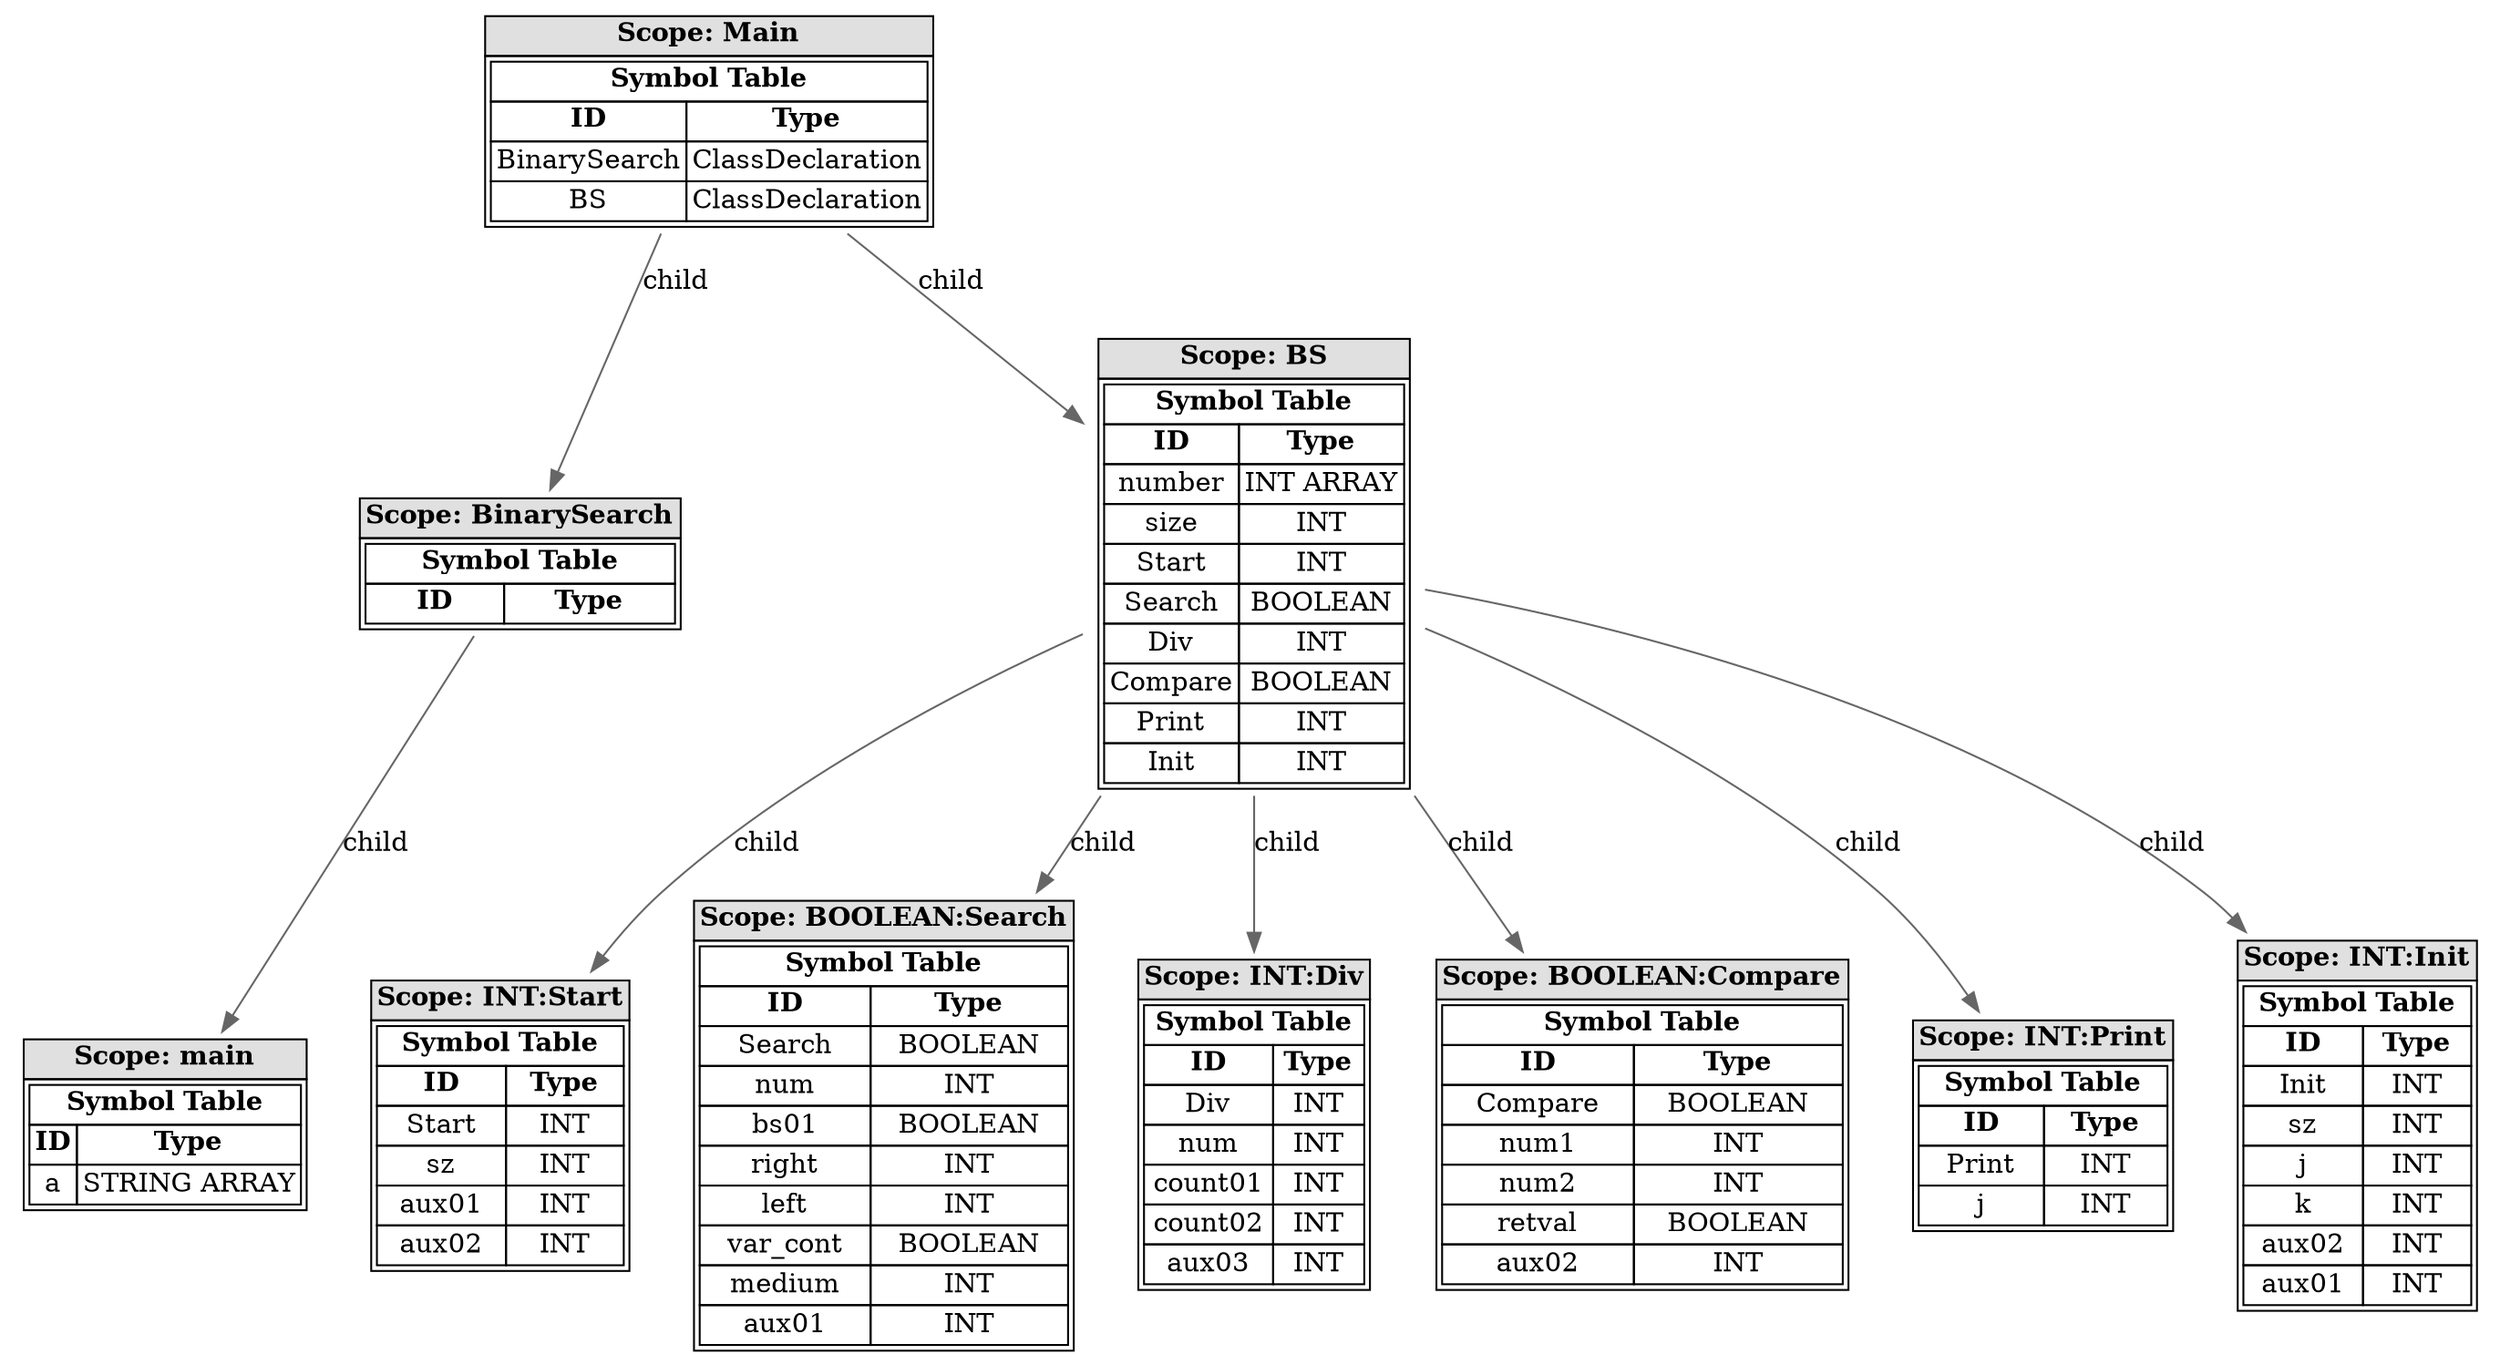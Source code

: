 digraph SymbolTable {
  node [shape=none];
  edge [color="#666666"];
  rankdir=TB;

  scope_140724773767360 [label=<
    <table border='0' cellborder='1' cellspacing='0'>
      <tr><td bgcolor="#E0E0E0"><b>Scope: Main</b></td></tr>
      <tr><td>
<table border='0' cellborder='1' cellspacing='0'>
  <tr><td colspan='2'><b>Symbol Table</b></td></tr>
  <tr><td><b>ID</b></td><td><b>Type</b></td></tr>
  <tr><td>BinarySearch</td><td>ClassDeclaration</td></tr>
  <tr><td>BS</td><td>ClassDeclaration</td></tr>
</table>      </td></tr>
    </table>
  >];

  scope_503347360 [label=<
    <table border='0' cellborder='1' cellspacing='0'>
      <tr><td bgcolor="#E0E0E0"><b>Scope: BinarySearch</b></td></tr>
      <tr><td>
<table border='0' cellborder='1' cellspacing='0'>
  <tr><td colspan='2'><b>Symbol Table</b></td></tr>
  <tr><td><b>ID</b></td><td><b>Type</b></td></tr>
</table>      </td></tr>
    </table>
  >];

  scope_140724773767360 -> scope_503347360 [label="child"];
  scope_503347632 [label=<
    <table border='0' cellborder='1' cellspacing='0'>
      <tr><td bgcolor="#E0E0E0"><b>Scope: BS</b></td></tr>
      <tr><td>
<table border='0' cellborder='1' cellspacing='0'>
  <tr><td colspan='2'><b>Symbol Table</b></td></tr>
  <tr><td><b>ID</b></td><td><b>Type</b></td></tr>
  <tr><td>number</td><td>INT ARRAY</td></tr>
  <tr><td>size</td><td>INT</td></tr>
  <tr><td>Start</td><td>INT</td></tr>
  <tr><td>Search</td><td>BOOLEAN</td></tr>
  <tr><td>Div</td><td>INT</td></tr>
  <tr><td>Compare</td><td>BOOLEAN</td></tr>
  <tr><td>Print</td><td>INT</td></tr>
  <tr><td>Init</td><td>INT</td></tr>
</table>      </td></tr>
    </table>
  >];

  scope_140724773767360 -> scope_503347632 [label="child"];
  scope_503347456 [label=<
    <table border='0' cellborder='1' cellspacing='0'>
      <tr><td bgcolor="#E0E0E0"><b>Scope: main</b></td></tr>
      <tr><td>
<table border='0' cellborder='1' cellspacing='0'>
  <tr><td colspan='2'><b>Symbol Table</b></td></tr>
  <tr><td><b>ID</b></td><td><b>Type</b></td></tr>
  <tr><td>a</td><td>STRING ARRAY</td></tr>
</table>      </td></tr>
    </table>
  >];

  scope_503347360 -> scope_503347456 [label="child"];
  scope_503347872 [label=<
    <table border='0' cellborder='1' cellspacing='0'>
      <tr><td bgcolor="#E0E0E0"><b>Scope: INT:Start</b></td></tr>
      <tr><td>
<table border='0' cellborder='1' cellspacing='0'>
  <tr><td colspan='2'><b>Symbol Table</b></td></tr>
  <tr><td><b>ID</b></td><td><b>Type</b></td></tr>
  <tr><td>Start</td><td>INT</td></tr>
  <tr><td>sz</td><td>INT</td></tr>
  <tr><td>aux01</td><td>INT</td></tr>
  <tr><td>aux02</td><td>INT</td></tr>
</table>      </td></tr>
    </table>
  >];

  scope_503347632 -> scope_503347872 [label="child"];
  scope_503348320 [label=<
    <table border='0' cellborder='1' cellspacing='0'>
      <tr><td bgcolor="#E0E0E0"><b>Scope: BOOLEAN:Search</b></td></tr>
      <tr><td>
<table border='0' cellborder='1' cellspacing='0'>
  <tr><td colspan='2'><b>Symbol Table</b></td></tr>
  <tr><td><b>ID</b></td><td><b>Type</b></td></tr>
  <tr><td>Search</td><td>BOOLEAN</td></tr>
  <tr><td>num</td><td>INT</td></tr>
  <tr><td>bs01</td><td>BOOLEAN</td></tr>
  <tr><td>right</td><td>INT</td></tr>
  <tr><td>left</td><td>INT</td></tr>
  <tr><td>var_cont</td><td>BOOLEAN</td></tr>
  <tr><td>medium</td><td>INT</td></tr>
  <tr><td>aux01</td><td>INT</td></tr>
</table>      </td></tr>
    </table>
  >];

  scope_503347632 -> scope_503348320 [label="child"];
  scope_503348720 [label=<
    <table border='0' cellborder='1' cellspacing='0'>
      <tr><td bgcolor="#E0E0E0"><b>Scope: INT:Div</b></td></tr>
      <tr><td>
<table border='0' cellborder='1' cellspacing='0'>
  <tr><td colspan='2'><b>Symbol Table</b></td></tr>
  <tr><td><b>ID</b></td><td><b>Type</b></td></tr>
  <tr><td>Div</td><td>INT</td></tr>
  <tr><td>num</td><td>INT</td></tr>
  <tr><td>count01</td><td>INT</td></tr>
  <tr><td>count02</td><td>INT</td></tr>
  <tr><td>aux03</td><td>INT</td></tr>
</table>      </td></tr>
    </table>
  >];

  scope_503347632 -> scope_503348720 [label="child"];
  scope_503349920 [label=<
    <table border='0' cellborder='1' cellspacing='0'>
      <tr><td bgcolor="#E0E0E0"><b>Scope: BOOLEAN:Compare</b></td></tr>
      <tr><td>
<table border='0' cellborder='1' cellspacing='0'>
  <tr><td colspan='2'><b>Symbol Table</b></td></tr>
  <tr><td><b>ID</b></td><td><b>Type</b></td></tr>
  <tr><td>Compare</td><td>BOOLEAN</td></tr>
  <tr><td>num1</td><td>INT</td></tr>
  <tr><td>num2</td><td>INT</td></tr>
  <tr><td>retval</td><td>BOOLEAN</td></tr>
  <tr><td>aux02</td><td>INT</td></tr>
</table>      </td></tr>
    </table>
  >];

  scope_503347632 -> scope_503349920 [label="child"];
  scope_503350544 [label=<
    <table border='0' cellborder='1' cellspacing='0'>
      <tr><td bgcolor="#E0E0E0"><b>Scope: INT:Print</b></td></tr>
      <tr><td>
<table border='0' cellborder='1' cellspacing='0'>
  <tr><td colspan='2'><b>Symbol Table</b></td></tr>
  <tr><td><b>ID</b></td><td><b>Type</b></td></tr>
  <tr><td>Print</td><td>INT</td></tr>
  <tr><td>j</td><td>INT</td></tr>
</table>      </td></tr>
    </table>
  >];

  scope_503347632 -> scope_503350544 [label="child"];
  scope_503350720 [label=<
    <table border='0' cellborder='1' cellspacing='0'>
      <tr><td bgcolor="#E0E0E0"><b>Scope: INT:Init</b></td></tr>
      <tr><td>
<table border='0' cellborder='1' cellspacing='0'>
  <tr><td colspan='2'><b>Symbol Table</b></td></tr>
  <tr><td><b>ID</b></td><td><b>Type</b></td></tr>
  <tr><td>Init</td><td>INT</td></tr>
  <tr><td>sz</td><td>INT</td></tr>
  <tr><td>j</td><td>INT</td></tr>
  <tr><td>k</td><td>INT</td></tr>
  <tr><td>aux02</td><td>INT</td></tr>
  <tr><td>aux01</td><td>INT</td></tr>
</table>      </td></tr>
    </table>
  >];

  scope_503347632 -> scope_503350720 [label="child"];
}
